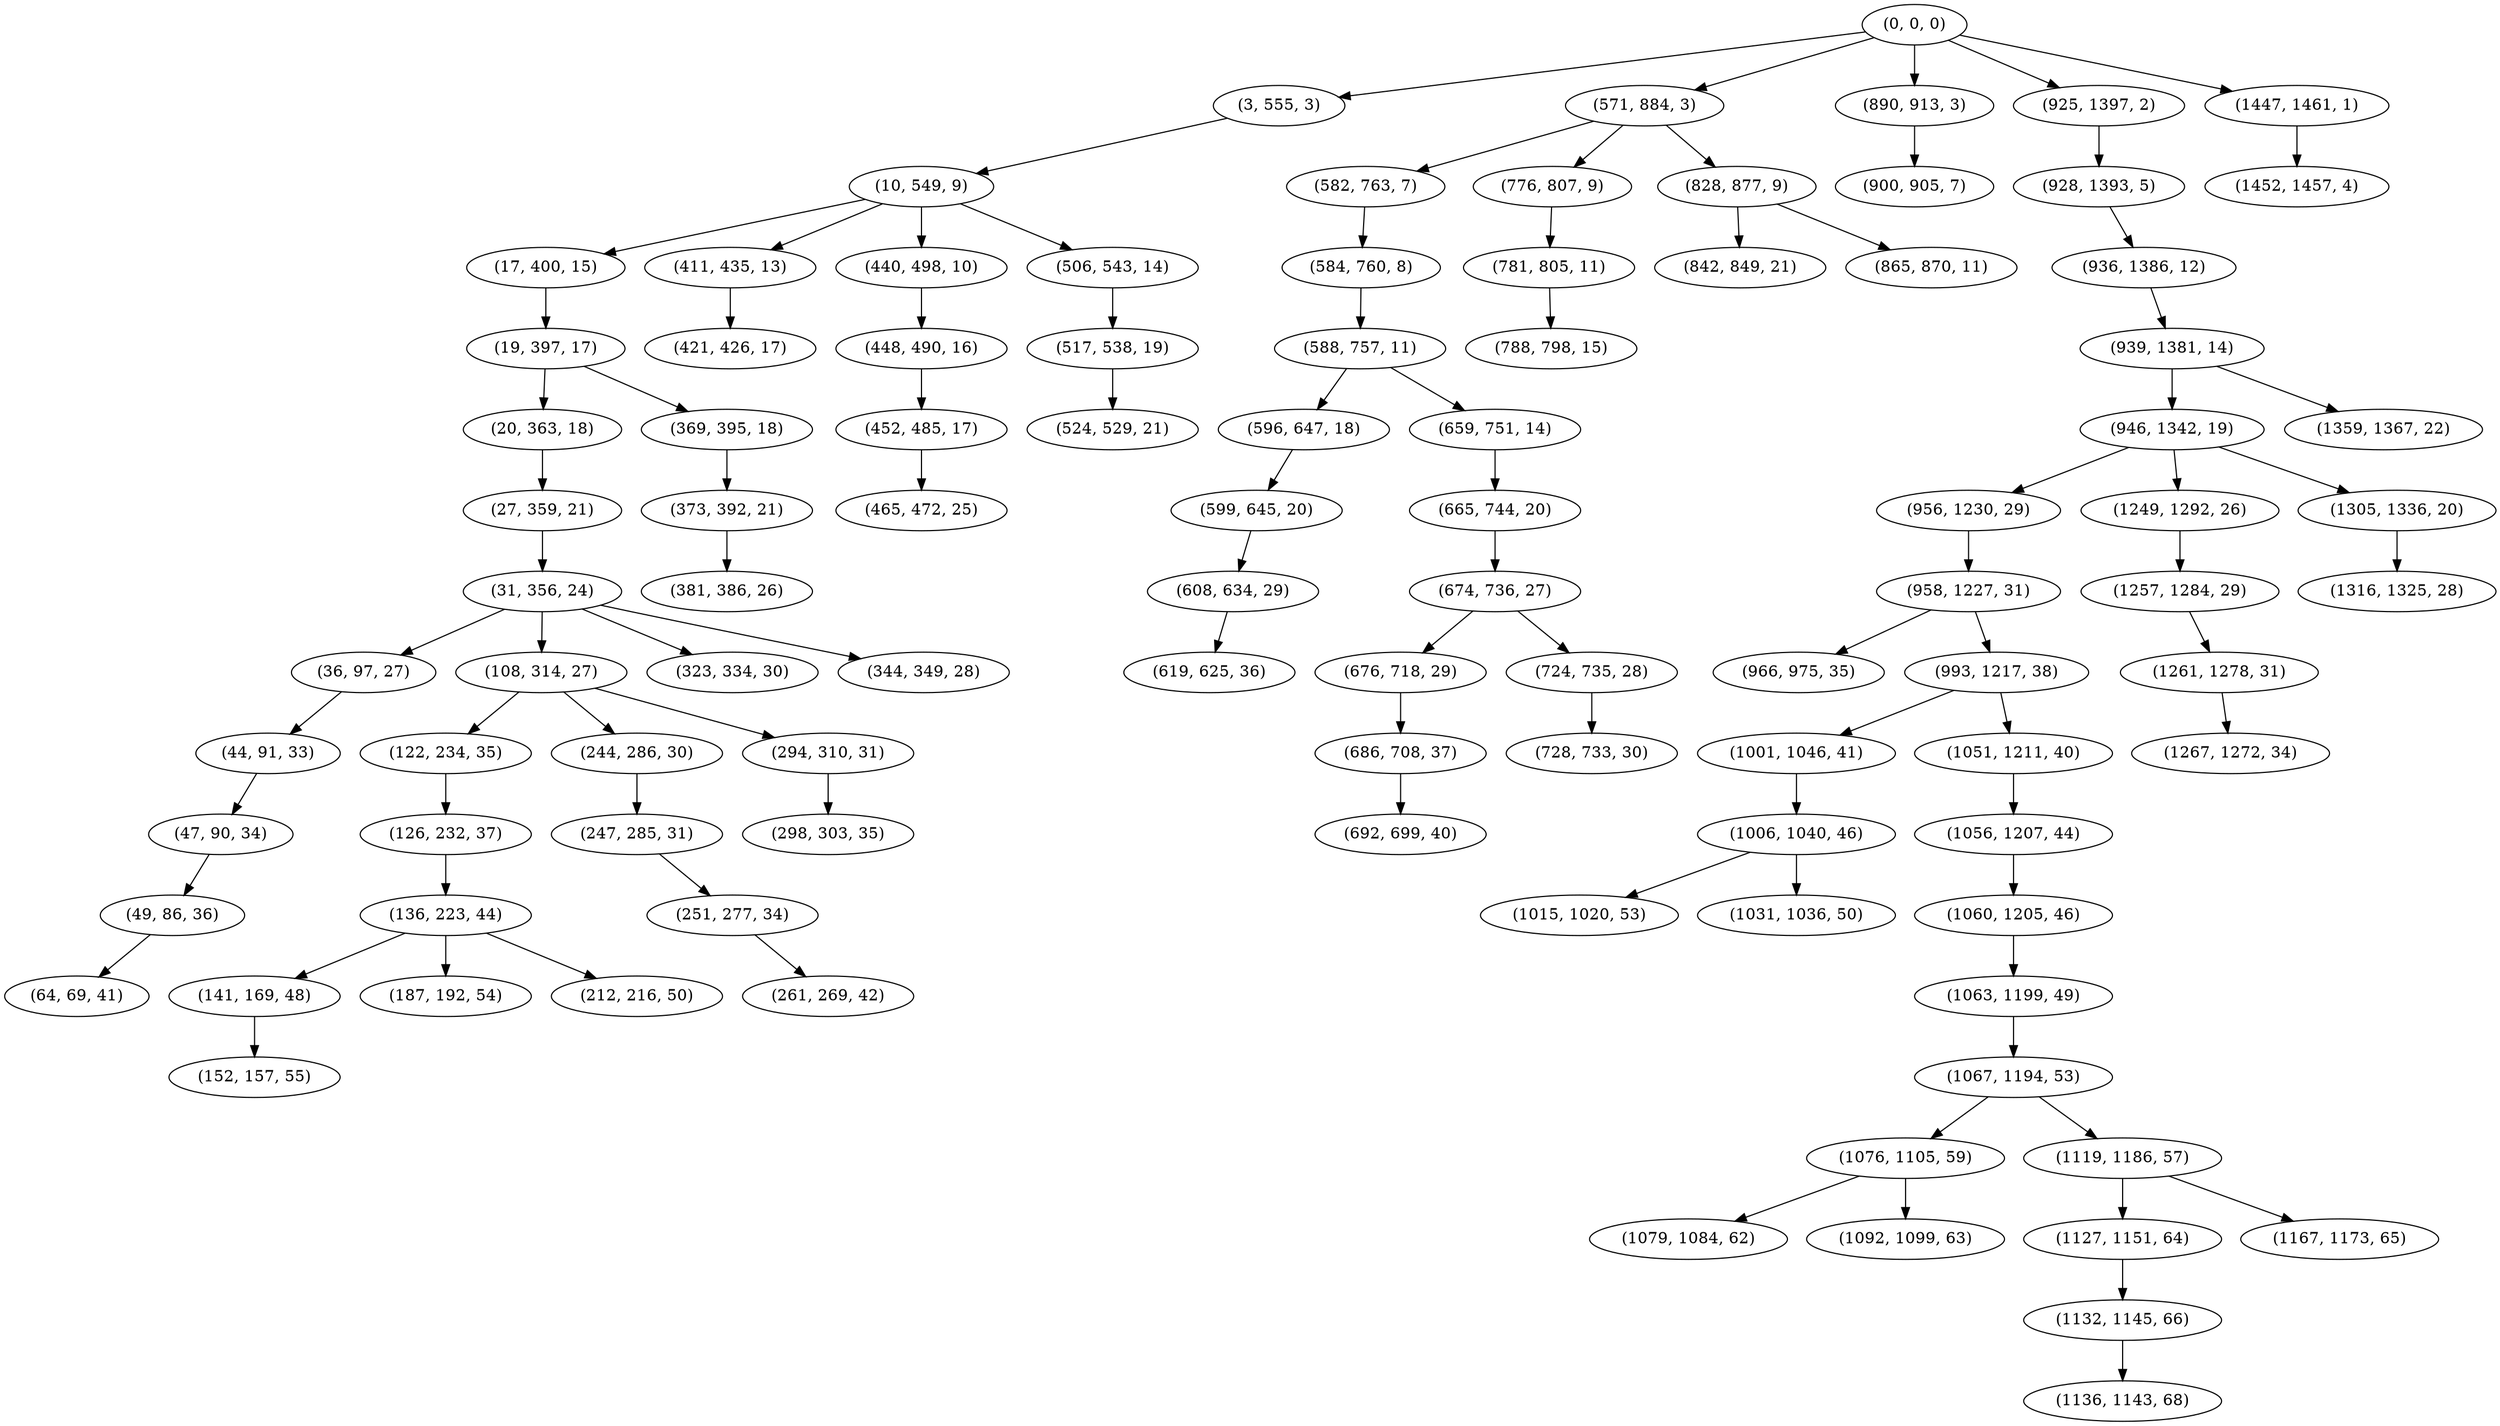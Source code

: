 digraph tree {
    "(0, 0, 0)";
    "(3, 555, 3)";
    "(10, 549, 9)";
    "(17, 400, 15)";
    "(19, 397, 17)";
    "(20, 363, 18)";
    "(27, 359, 21)";
    "(31, 356, 24)";
    "(36, 97, 27)";
    "(44, 91, 33)";
    "(47, 90, 34)";
    "(49, 86, 36)";
    "(64, 69, 41)";
    "(108, 314, 27)";
    "(122, 234, 35)";
    "(126, 232, 37)";
    "(136, 223, 44)";
    "(141, 169, 48)";
    "(152, 157, 55)";
    "(187, 192, 54)";
    "(212, 216, 50)";
    "(244, 286, 30)";
    "(247, 285, 31)";
    "(251, 277, 34)";
    "(261, 269, 42)";
    "(294, 310, 31)";
    "(298, 303, 35)";
    "(323, 334, 30)";
    "(344, 349, 28)";
    "(369, 395, 18)";
    "(373, 392, 21)";
    "(381, 386, 26)";
    "(411, 435, 13)";
    "(421, 426, 17)";
    "(440, 498, 10)";
    "(448, 490, 16)";
    "(452, 485, 17)";
    "(465, 472, 25)";
    "(506, 543, 14)";
    "(517, 538, 19)";
    "(524, 529, 21)";
    "(571, 884, 3)";
    "(582, 763, 7)";
    "(584, 760, 8)";
    "(588, 757, 11)";
    "(596, 647, 18)";
    "(599, 645, 20)";
    "(608, 634, 29)";
    "(619, 625, 36)";
    "(659, 751, 14)";
    "(665, 744, 20)";
    "(674, 736, 27)";
    "(676, 718, 29)";
    "(686, 708, 37)";
    "(692, 699, 40)";
    "(724, 735, 28)";
    "(728, 733, 30)";
    "(776, 807, 9)";
    "(781, 805, 11)";
    "(788, 798, 15)";
    "(828, 877, 9)";
    "(842, 849, 21)";
    "(865, 870, 11)";
    "(890, 913, 3)";
    "(900, 905, 7)";
    "(925, 1397, 2)";
    "(928, 1393, 5)";
    "(936, 1386, 12)";
    "(939, 1381, 14)";
    "(946, 1342, 19)";
    "(956, 1230, 29)";
    "(958, 1227, 31)";
    "(966, 975, 35)";
    "(993, 1217, 38)";
    "(1001, 1046, 41)";
    "(1006, 1040, 46)";
    "(1015, 1020, 53)";
    "(1031, 1036, 50)";
    "(1051, 1211, 40)";
    "(1056, 1207, 44)";
    "(1060, 1205, 46)";
    "(1063, 1199, 49)";
    "(1067, 1194, 53)";
    "(1076, 1105, 59)";
    "(1079, 1084, 62)";
    "(1092, 1099, 63)";
    "(1119, 1186, 57)";
    "(1127, 1151, 64)";
    "(1132, 1145, 66)";
    "(1136, 1143, 68)";
    "(1167, 1173, 65)";
    "(1249, 1292, 26)";
    "(1257, 1284, 29)";
    "(1261, 1278, 31)";
    "(1267, 1272, 34)";
    "(1305, 1336, 20)";
    "(1316, 1325, 28)";
    "(1359, 1367, 22)";
    "(1447, 1461, 1)";
    "(1452, 1457, 4)";
    "(0, 0, 0)" -> "(3, 555, 3)";
    "(0, 0, 0)" -> "(571, 884, 3)";
    "(0, 0, 0)" -> "(890, 913, 3)";
    "(0, 0, 0)" -> "(925, 1397, 2)";
    "(0, 0, 0)" -> "(1447, 1461, 1)";
    "(3, 555, 3)" -> "(10, 549, 9)";
    "(10, 549, 9)" -> "(17, 400, 15)";
    "(10, 549, 9)" -> "(411, 435, 13)";
    "(10, 549, 9)" -> "(440, 498, 10)";
    "(10, 549, 9)" -> "(506, 543, 14)";
    "(17, 400, 15)" -> "(19, 397, 17)";
    "(19, 397, 17)" -> "(20, 363, 18)";
    "(19, 397, 17)" -> "(369, 395, 18)";
    "(20, 363, 18)" -> "(27, 359, 21)";
    "(27, 359, 21)" -> "(31, 356, 24)";
    "(31, 356, 24)" -> "(36, 97, 27)";
    "(31, 356, 24)" -> "(108, 314, 27)";
    "(31, 356, 24)" -> "(323, 334, 30)";
    "(31, 356, 24)" -> "(344, 349, 28)";
    "(36, 97, 27)" -> "(44, 91, 33)";
    "(44, 91, 33)" -> "(47, 90, 34)";
    "(47, 90, 34)" -> "(49, 86, 36)";
    "(49, 86, 36)" -> "(64, 69, 41)";
    "(108, 314, 27)" -> "(122, 234, 35)";
    "(108, 314, 27)" -> "(244, 286, 30)";
    "(108, 314, 27)" -> "(294, 310, 31)";
    "(122, 234, 35)" -> "(126, 232, 37)";
    "(126, 232, 37)" -> "(136, 223, 44)";
    "(136, 223, 44)" -> "(141, 169, 48)";
    "(136, 223, 44)" -> "(187, 192, 54)";
    "(136, 223, 44)" -> "(212, 216, 50)";
    "(141, 169, 48)" -> "(152, 157, 55)";
    "(244, 286, 30)" -> "(247, 285, 31)";
    "(247, 285, 31)" -> "(251, 277, 34)";
    "(251, 277, 34)" -> "(261, 269, 42)";
    "(294, 310, 31)" -> "(298, 303, 35)";
    "(369, 395, 18)" -> "(373, 392, 21)";
    "(373, 392, 21)" -> "(381, 386, 26)";
    "(411, 435, 13)" -> "(421, 426, 17)";
    "(440, 498, 10)" -> "(448, 490, 16)";
    "(448, 490, 16)" -> "(452, 485, 17)";
    "(452, 485, 17)" -> "(465, 472, 25)";
    "(506, 543, 14)" -> "(517, 538, 19)";
    "(517, 538, 19)" -> "(524, 529, 21)";
    "(571, 884, 3)" -> "(582, 763, 7)";
    "(571, 884, 3)" -> "(776, 807, 9)";
    "(571, 884, 3)" -> "(828, 877, 9)";
    "(582, 763, 7)" -> "(584, 760, 8)";
    "(584, 760, 8)" -> "(588, 757, 11)";
    "(588, 757, 11)" -> "(596, 647, 18)";
    "(588, 757, 11)" -> "(659, 751, 14)";
    "(596, 647, 18)" -> "(599, 645, 20)";
    "(599, 645, 20)" -> "(608, 634, 29)";
    "(608, 634, 29)" -> "(619, 625, 36)";
    "(659, 751, 14)" -> "(665, 744, 20)";
    "(665, 744, 20)" -> "(674, 736, 27)";
    "(674, 736, 27)" -> "(676, 718, 29)";
    "(674, 736, 27)" -> "(724, 735, 28)";
    "(676, 718, 29)" -> "(686, 708, 37)";
    "(686, 708, 37)" -> "(692, 699, 40)";
    "(724, 735, 28)" -> "(728, 733, 30)";
    "(776, 807, 9)" -> "(781, 805, 11)";
    "(781, 805, 11)" -> "(788, 798, 15)";
    "(828, 877, 9)" -> "(842, 849, 21)";
    "(828, 877, 9)" -> "(865, 870, 11)";
    "(890, 913, 3)" -> "(900, 905, 7)";
    "(925, 1397, 2)" -> "(928, 1393, 5)";
    "(928, 1393, 5)" -> "(936, 1386, 12)";
    "(936, 1386, 12)" -> "(939, 1381, 14)";
    "(939, 1381, 14)" -> "(946, 1342, 19)";
    "(939, 1381, 14)" -> "(1359, 1367, 22)";
    "(946, 1342, 19)" -> "(956, 1230, 29)";
    "(946, 1342, 19)" -> "(1249, 1292, 26)";
    "(946, 1342, 19)" -> "(1305, 1336, 20)";
    "(956, 1230, 29)" -> "(958, 1227, 31)";
    "(958, 1227, 31)" -> "(966, 975, 35)";
    "(958, 1227, 31)" -> "(993, 1217, 38)";
    "(993, 1217, 38)" -> "(1001, 1046, 41)";
    "(993, 1217, 38)" -> "(1051, 1211, 40)";
    "(1001, 1046, 41)" -> "(1006, 1040, 46)";
    "(1006, 1040, 46)" -> "(1015, 1020, 53)";
    "(1006, 1040, 46)" -> "(1031, 1036, 50)";
    "(1051, 1211, 40)" -> "(1056, 1207, 44)";
    "(1056, 1207, 44)" -> "(1060, 1205, 46)";
    "(1060, 1205, 46)" -> "(1063, 1199, 49)";
    "(1063, 1199, 49)" -> "(1067, 1194, 53)";
    "(1067, 1194, 53)" -> "(1076, 1105, 59)";
    "(1067, 1194, 53)" -> "(1119, 1186, 57)";
    "(1076, 1105, 59)" -> "(1079, 1084, 62)";
    "(1076, 1105, 59)" -> "(1092, 1099, 63)";
    "(1119, 1186, 57)" -> "(1127, 1151, 64)";
    "(1119, 1186, 57)" -> "(1167, 1173, 65)";
    "(1127, 1151, 64)" -> "(1132, 1145, 66)";
    "(1132, 1145, 66)" -> "(1136, 1143, 68)";
    "(1249, 1292, 26)" -> "(1257, 1284, 29)";
    "(1257, 1284, 29)" -> "(1261, 1278, 31)";
    "(1261, 1278, 31)" -> "(1267, 1272, 34)";
    "(1305, 1336, 20)" -> "(1316, 1325, 28)";
    "(1447, 1461, 1)" -> "(1452, 1457, 4)";
}
